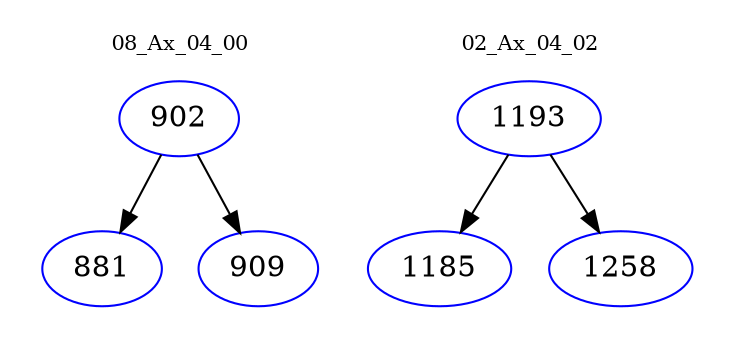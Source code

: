 digraph{
subgraph cluster_0 {
color = white
label = "08_Ax_04_00";
fontsize=10;
T0_902 [label="902", color="blue"]
T0_902 -> T0_881 [color="black"]
T0_881 [label="881", color="blue"]
T0_902 -> T0_909 [color="black"]
T0_909 [label="909", color="blue"]
}
subgraph cluster_1 {
color = white
label = "02_Ax_04_02";
fontsize=10;
T1_1193 [label="1193", color="blue"]
T1_1193 -> T1_1185 [color="black"]
T1_1185 [label="1185", color="blue"]
T1_1193 -> T1_1258 [color="black"]
T1_1258 [label="1258", color="blue"]
}
}
